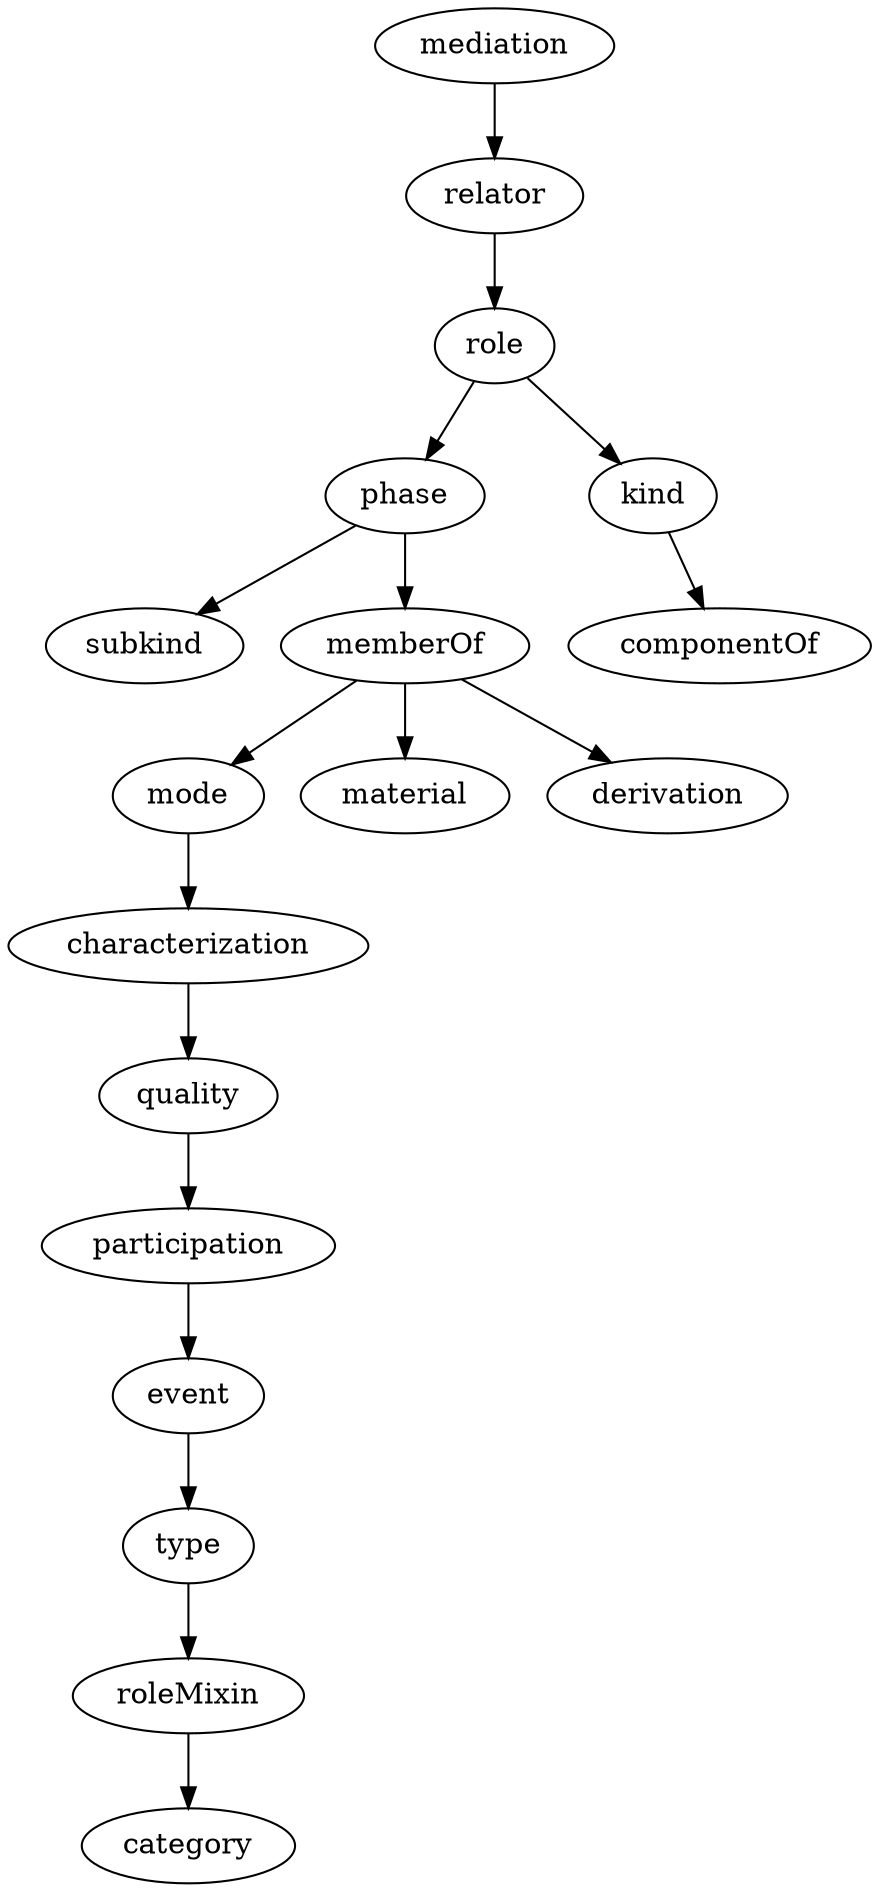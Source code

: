 strict digraph {
mediation;
relator;
role;
phase;
kind;
subkind;
memberOf;
componentOf;
mode;
material;
derivation;
characterization;
quality;
participation;
event;
type;
roleMixin;
category;
mediation -> relator;
relator -> role;
role -> phase;
role -> kind;
phase -> subkind;
phase -> memberOf;
kind -> componentOf;
memberOf -> mode;
memberOf -> material;
memberOf -> derivation;
mode -> characterization;
characterization -> quality;
quality -> participation;
participation -> event;
event -> type;
type -> roleMixin;
roleMixin -> category;
}
